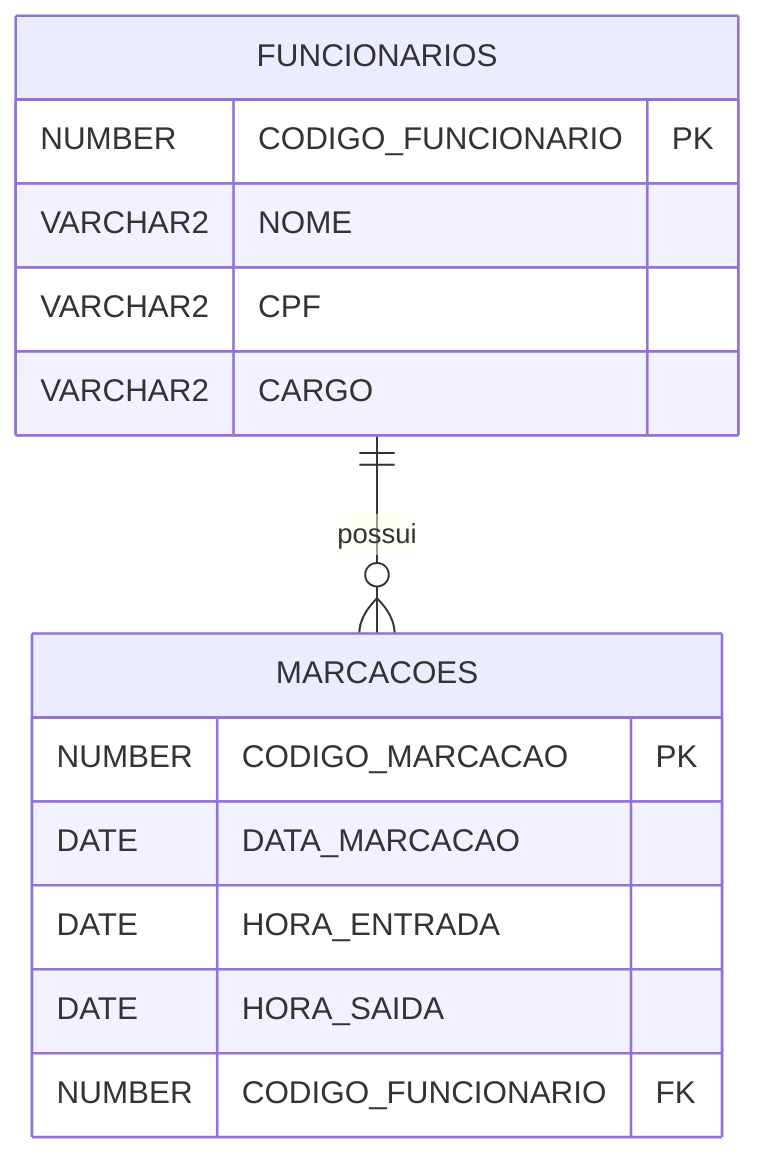 erDiagram
    FUNCIONARIOS {
        NUMBER CODIGO_FUNCIONARIO PK
        VARCHAR2 NOME
        VARCHAR2 CPF
        VARCHAR2 CARGO
    }

    MARCACOES {
        NUMBER CODIGO_MARCACAO PK
        DATE DATA_MARCACAO
        DATE HORA_ENTRADA
        DATE HORA_SAIDA
        NUMBER CODIGO_FUNCIONARIO FK
    }

    FUNCIONARIOS ||--o{ MARCACOES : "possui"